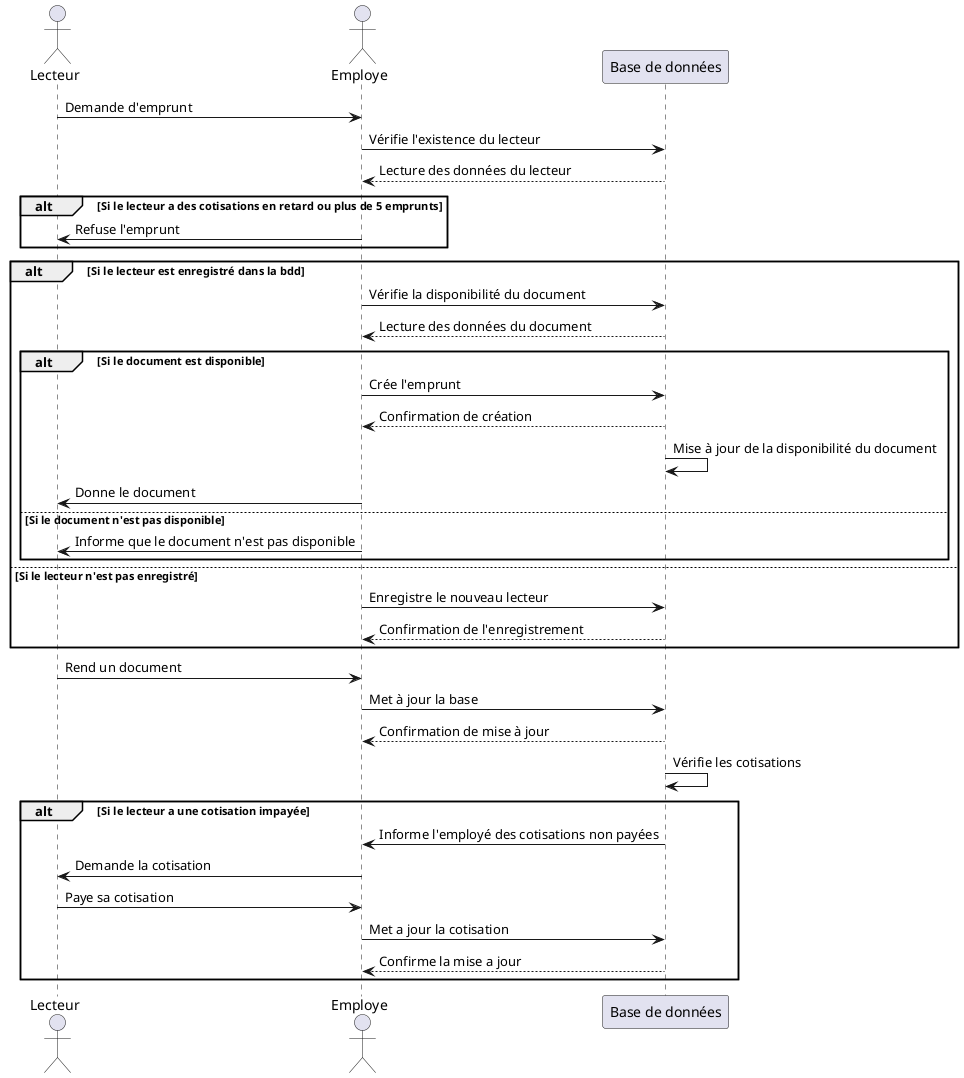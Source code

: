 @startuml mediatheque_v2

actor Lecteur
actor Employe
participant "Base de données" as bdd

Lecteur -> Employe: Demande d'emprunt

Employe -> bdd: Vérifie l'existence du lecteur
bdd --> Employe: Lecture des données du lecteur

alt Si le lecteur a des cotisations en retard ou plus de 5 emprunts
    Employe -> Lecteur: Refuse l'emprunt
end

alt Si le lecteur est enregistré dans la bdd
    Employe -> bdd: Vérifie la disponibilité du document
    bdd --> Employe: Lecture des données du document
    alt Si le document est disponible
        Employe -> bdd: Crée l'emprunt
        bdd --> Employe: Confirmation de création
        bdd -> bdd: Mise à jour de la disponibilité du document
        Employe -> Lecteur: Donne le document
    else Si le document n'est pas disponible
        Employe -> Lecteur: Informe que le document n'est pas disponible
    end
else Si le lecteur n'est pas enregistré
    Employe -> bdd: Enregistre le nouveau lecteur
    bdd --> Employe: Confirmation de l'enregistrement
end

Lecteur -> Employe: Rend un document
Employe -> bdd: Met à jour la base
bdd --> Employe: Confirmation de mise à jour

bdd -> bdd: Vérifie les cotisations

alt Si le lecteur a une cotisation impayée
    bdd -> Employe: Informe l'employé des cotisations non payées
    Employe -> Lecteur: Demande la cotisation
    Lecteur -> Employe: Paye sa cotisation
    Employe -> bdd: Met a jour la cotisation
    bdd --> Employe: Confirme la mise a jour
end

@enduml
